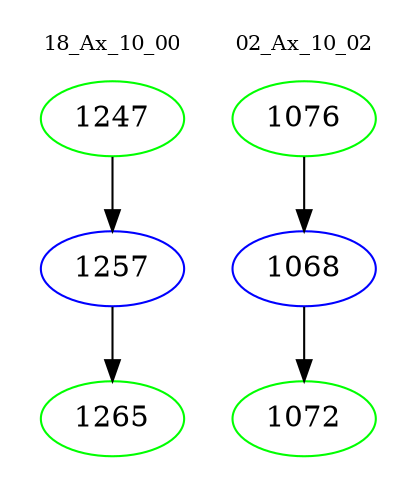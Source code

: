 digraph{
subgraph cluster_0 {
color = white
label = "18_Ax_10_00";
fontsize=10;
T0_1247 [label="1247", color="green"]
T0_1247 -> T0_1257 [color="black"]
T0_1257 [label="1257", color="blue"]
T0_1257 -> T0_1265 [color="black"]
T0_1265 [label="1265", color="green"]
}
subgraph cluster_1 {
color = white
label = "02_Ax_10_02";
fontsize=10;
T1_1076 [label="1076", color="green"]
T1_1076 -> T1_1068 [color="black"]
T1_1068 [label="1068", color="blue"]
T1_1068 -> T1_1072 [color="black"]
T1_1072 [label="1072", color="green"]
}
}
